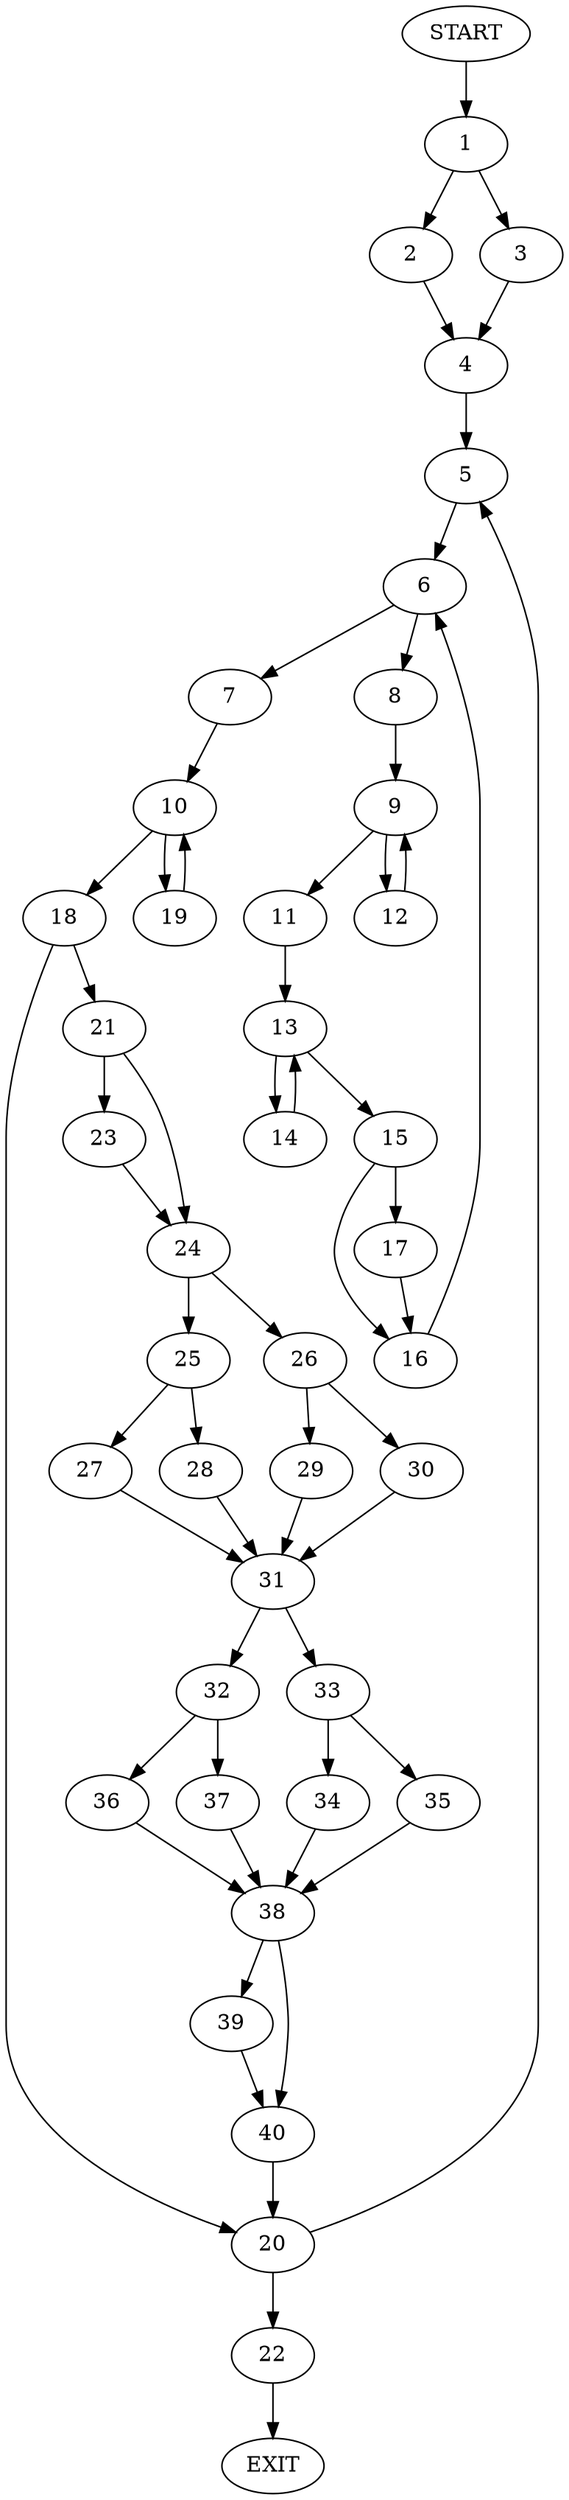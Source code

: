 digraph {
0 [label="START"]
41 [label="EXIT"]
0 -> 1
1 -> 2
1 -> 3
3 -> 4
2 -> 4
4 -> 5
5 -> 6
6 -> 7
6 -> 8
8 -> 9
7 -> 10
9 -> 11
9 -> 12
12 -> 9
11 -> 13
13 -> 14
13 -> 15
14 -> 13
15 -> 16
15 -> 17
17 -> 16
16 -> 6
10 -> 18
10 -> 19
18 -> 20
18 -> 21
19 -> 10
20 -> 5
20 -> 22
21 -> 23
21 -> 24
23 -> 24
24 -> 25
24 -> 26
25 -> 27
25 -> 28
26 -> 29
26 -> 30
29 -> 31
30 -> 31
31 -> 32
31 -> 33
28 -> 31
27 -> 31
33 -> 34
33 -> 35
32 -> 36
32 -> 37
37 -> 38
36 -> 38
38 -> 39
38 -> 40
34 -> 38
35 -> 38
39 -> 40
40 -> 20
22 -> 41
}

